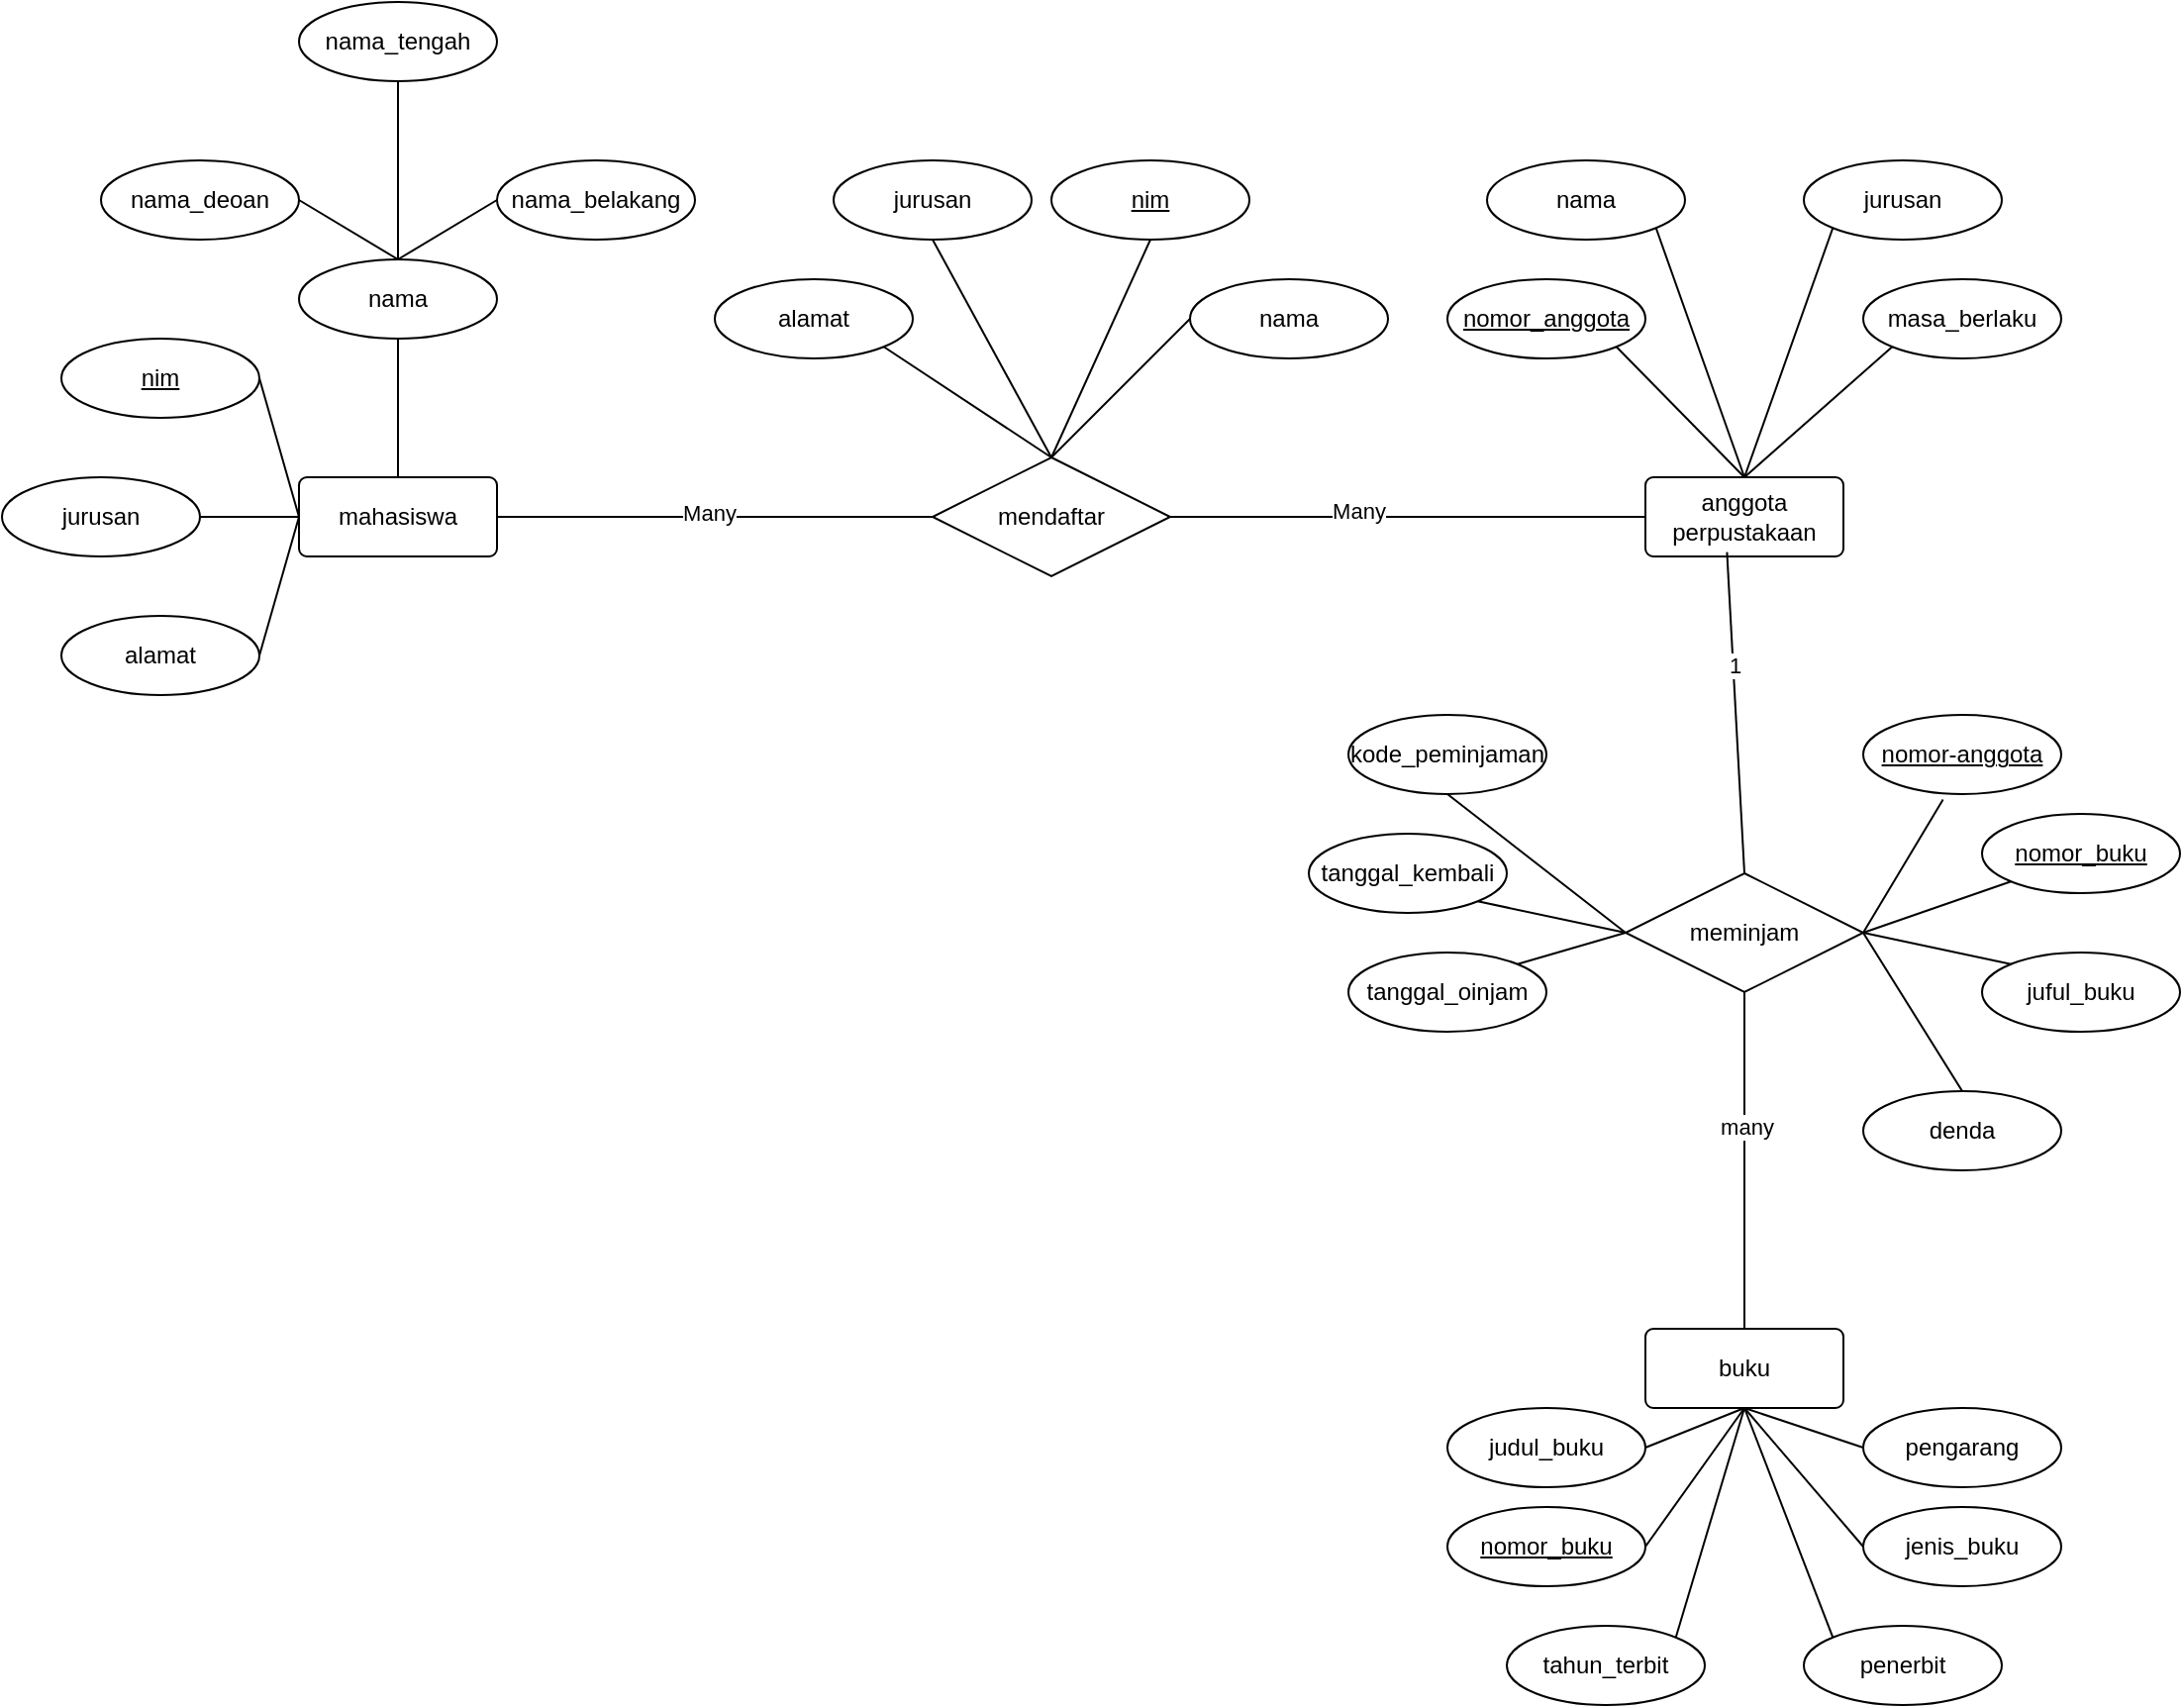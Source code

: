 <mxfile version="24.7.6">
  <diagram name="Page-1" id="BMKt2DSw_tzXIEqb5lfY">
    <mxGraphModel dx="1372" dy="870" grid="1" gridSize="10" guides="1" tooltips="1" connect="1" arrows="1" fold="1" page="1" pageScale="1" pageWidth="850" pageHeight="1100" math="0" shadow="0">
      <root>
        <mxCell id="0" />
        <mxCell id="1" parent="0" />
        <mxCell id="o8pWbp1y2R4JztXkU03Z-17" value="nama_tengah" style="ellipse;whiteSpace=wrap;html=1;align=center;" vertex="1" parent="1">
          <mxGeometry x="170" y="120" width="100" height="40" as="geometry" />
        </mxCell>
        <mxCell id="o8pWbp1y2R4JztXkU03Z-18" value="nama_deoan" style="ellipse;whiteSpace=wrap;html=1;align=center;" vertex="1" parent="1">
          <mxGeometry x="70" y="200" width="100" height="40" as="geometry" />
        </mxCell>
        <mxCell id="o8pWbp1y2R4JztXkU03Z-19" value="nama_belakang" style="ellipse;whiteSpace=wrap;html=1;align=center;" vertex="1" parent="1">
          <mxGeometry x="270" y="200" width="100" height="40" as="geometry" />
        </mxCell>
        <mxCell id="o8pWbp1y2R4JztXkU03Z-20" value="nama" style="ellipse;whiteSpace=wrap;html=1;align=center;" vertex="1" parent="1">
          <mxGeometry x="170" y="250" width="100" height="40" as="geometry" />
        </mxCell>
        <mxCell id="o8pWbp1y2R4JztXkU03Z-21" value="mahasiswa" style="rounded=1;arcSize=10;whiteSpace=wrap;html=1;align=center;" vertex="1" parent="1">
          <mxGeometry x="170" y="360" width="100" height="40" as="geometry" />
        </mxCell>
        <mxCell id="o8pWbp1y2R4JztXkU03Z-22" value="nim" style="ellipse;whiteSpace=wrap;html=1;align=center;fontStyle=4;" vertex="1" parent="1">
          <mxGeometry x="50" y="290" width="100" height="40" as="geometry" />
        </mxCell>
        <mxCell id="o8pWbp1y2R4JztXkU03Z-23" value="jurusan" style="ellipse;whiteSpace=wrap;html=1;align=center;" vertex="1" parent="1">
          <mxGeometry x="20" y="360" width="100" height="40" as="geometry" />
        </mxCell>
        <mxCell id="o8pWbp1y2R4JztXkU03Z-24" value="alamat" style="ellipse;whiteSpace=wrap;html=1;align=center;" vertex="1" parent="1">
          <mxGeometry x="50" y="430" width="100" height="40" as="geometry" />
        </mxCell>
        <mxCell id="o8pWbp1y2R4JztXkU03Z-26" value="" style="endArrow=none;html=1;rounded=0;entryX=0.5;entryY=1;entryDx=0;entryDy=0;exitX=0.5;exitY=0;exitDx=0;exitDy=0;" edge="1" parent="1" source="o8pWbp1y2R4JztXkU03Z-20" target="o8pWbp1y2R4JztXkU03Z-17">
          <mxGeometry relative="1" as="geometry">
            <mxPoint x="110" y="340" as="sourcePoint" />
            <mxPoint x="270" y="340" as="targetPoint" />
          </mxGeometry>
        </mxCell>
        <mxCell id="o8pWbp1y2R4JztXkU03Z-28" value="" style="endArrow=none;html=1;rounded=0;exitX=0.5;exitY=0;exitDx=0;exitDy=0;entryX=0;entryY=0.5;entryDx=0;entryDy=0;" edge="1" parent="1" source="o8pWbp1y2R4JztXkU03Z-20" target="o8pWbp1y2R4JztXkU03Z-19">
          <mxGeometry relative="1" as="geometry">
            <mxPoint x="280" y="170" as="sourcePoint" />
            <mxPoint x="440" y="170" as="targetPoint" />
          </mxGeometry>
        </mxCell>
        <mxCell id="o8pWbp1y2R4JztXkU03Z-29" value="" style="endArrow=none;html=1;rounded=0;entryX=0.5;entryY=0;entryDx=0;entryDy=0;exitX=1;exitY=0.5;exitDx=0;exitDy=0;" edge="1" parent="1" source="o8pWbp1y2R4JztXkU03Z-18" target="o8pWbp1y2R4JztXkU03Z-20">
          <mxGeometry relative="1" as="geometry">
            <mxPoint y="140" as="sourcePoint" />
            <mxPoint x="160" y="140" as="targetPoint" />
          </mxGeometry>
        </mxCell>
        <mxCell id="o8pWbp1y2R4JztXkU03Z-30" value="" style="endArrow=none;html=1;rounded=0;entryX=0;entryY=0.5;entryDx=0;entryDy=0;exitX=1;exitY=0.5;exitDx=0;exitDy=0;" edge="1" parent="1" source="o8pWbp1y2R4JztXkU03Z-22" target="o8pWbp1y2R4JztXkU03Z-21">
          <mxGeometry relative="1" as="geometry">
            <mxPoint x="150" y="330" as="sourcePoint" />
            <mxPoint x="310" y="330" as="targetPoint" />
          </mxGeometry>
        </mxCell>
        <mxCell id="o8pWbp1y2R4JztXkU03Z-31" value="" style="endArrow=none;html=1;rounded=0;exitX=0;exitY=0.5;exitDx=0;exitDy=0;entryX=1;entryY=0.5;entryDx=0;entryDy=0;" edge="1" parent="1" source="o8pWbp1y2R4JztXkU03Z-21" target="o8pWbp1y2R4JztXkU03Z-23">
          <mxGeometry relative="1" as="geometry">
            <mxPoint x="220" y="450" as="sourcePoint" />
            <mxPoint x="380" y="450" as="targetPoint" />
          </mxGeometry>
        </mxCell>
        <mxCell id="o8pWbp1y2R4JztXkU03Z-32" value="" style="endArrow=none;html=1;rounded=0;exitX=0;exitY=0.5;exitDx=0;exitDy=0;entryX=1;entryY=0.5;entryDx=0;entryDy=0;" edge="1" parent="1" source="o8pWbp1y2R4JztXkU03Z-21" target="o8pWbp1y2R4JztXkU03Z-24">
          <mxGeometry relative="1" as="geometry">
            <mxPoint x="250" y="440" as="sourcePoint" />
            <mxPoint x="410" y="440" as="targetPoint" />
          </mxGeometry>
        </mxCell>
        <mxCell id="o8pWbp1y2R4JztXkU03Z-33" value="" style="endArrow=none;html=1;rounded=0;exitX=0.5;exitY=1;exitDx=0;exitDy=0;entryX=0.5;entryY=0;entryDx=0;entryDy=0;" edge="1" parent="1" source="o8pWbp1y2R4JztXkU03Z-20" target="o8pWbp1y2R4JztXkU03Z-21">
          <mxGeometry relative="1" as="geometry">
            <mxPoint x="200" y="310" as="sourcePoint" />
            <mxPoint x="360" y="310" as="targetPoint" />
          </mxGeometry>
        </mxCell>
        <mxCell id="o8pWbp1y2R4JztXkU03Z-34" value="mendaftar" style="shape=rhombus;perimeter=rhombusPerimeter;whiteSpace=wrap;html=1;align=center;" vertex="1" parent="1">
          <mxGeometry x="490" y="350" width="120" height="60" as="geometry" />
        </mxCell>
        <mxCell id="o8pWbp1y2R4JztXkU03Z-35" value="alamat" style="ellipse;whiteSpace=wrap;html=1;align=center;" vertex="1" parent="1">
          <mxGeometry x="380" y="260" width="100" height="40" as="geometry" />
        </mxCell>
        <mxCell id="o8pWbp1y2R4JztXkU03Z-36" value="" style="endArrow=none;html=1;rounded=0;exitX=1;exitY=1;exitDx=0;exitDy=0;entryX=0.5;entryY=0;entryDx=0;entryDy=0;" edge="1" parent="1" source="o8pWbp1y2R4JztXkU03Z-35" target="o8pWbp1y2R4JztXkU03Z-34">
          <mxGeometry relative="1" as="geometry">
            <mxPoint x="600" y="310" as="sourcePoint" />
            <mxPoint x="760" y="310" as="targetPoint" />
          </mxGeometry>
        </mxCell>
        <mxCell id="o8pWbp1y2R4JztXkU03Z-37" value="jurusan" style="ellipse;whiteSpace=wrap;html=1;align=center;" vertex="1" parent="1">
          <mxGeometry x="440" y="200" width="100" height="40" as="geometry" />
        </mxCell>
        <mxCell id="o8pWbp1y2R4JztXkU03Z-38" value="" style="endArrow=none;html=1;rounded=0;entryX=0.5;entryY=0;entryDx=0;entryDy=0;exitX=0.5;exitY=1;exitDx=0;exitDy=0;" edge="1" parent="1" source="o8pWbp1y2R4JztXkU03Z-37" target="o8pWbp1y2R4JztXkU03Z-34">
          <mxGeometry relative="1" as="geometry">
            <mxPoint x="570" y="300" as="sourcePoint" />
            <mxPoint x="730" y="300" as="targetPoint" />
          </mxGeometry>
        </mxCell>
        <mxCell id="o8pWbp1y2R4JztXkU03Z-39" value="nim" style="ellipse;whiteSpace=wrap;html=1;align=center;fontStyle=4;" vertex="1" parent="1">
          <mxGeometry x="550" y="200" width="100" height="40" as="geometry" />
        </mxCell>
        <mxCell id="o8pWbp1y2R4JztXkU03Z-40" value="" style="endArrow=none;html=1;rounded=0;entryX=0.5;entryY=1;entryDx=0;entryDy=0;exitX=0.5;exitY=0;exitDx=0;exitDy=0;" edge="1" parent="1" source="o8pWbp1y2R4JztXkU03Z-34" target="o8pWbp1y2R4JztXkU03Z-39">
          <mxGeometry relative="1" as="geometry">
            <mxPoint x="570" y="280" as="sourcePoint" />
            <mxPoint x="730" y="280" as="targetPoint" />
          </mxGeometry>
        </mxCell>
        <mxCell id="o8pWbp1y2R4JztXkU03Z-41" value="nama" style="ellipse;whiteSpace=wrap;html=1;align=center;" vertex="1" parent="1">
          <mxGeometry x="620" y="260" width="100" height="40" as="geometry" />
        </mxCell>
        <mxCell id="o8pWbp1y2R4JztXkU03Z-42" value="" style="endArrow=none;html=1;rounded=0;exitX=0.5;exitY=0;exitDx=0;exitDy=0;entryX=0;entryY=0.5;entryDx=0;entryDy=0;" edge="1" parent="1" source="o8pWbp1y2R4JztXkU03Z-34" target="o8pWbp1y2R4JztXkU03Z-41">
          <mxGeometry relative="1" as="geometry">
            <mxPoint x="670" y="370" as="sourcePoint" />
            <mxPoint x="830" y="370" as="targetPoint" />
          </mxGeometry>
        </mxCell>
        <mxCell id="o8pWbp1y2R4JztXkU03Z-43" value="" style="endArrow=none;html=1;rounded=0;exitX=1;exitY=0.5;exitDx=0;exitDy=0;entryX=0;entryY=0.5;entryDx=0;entryDy=0;" edge="1" parent="1" source="o8pWbp1y2R4JztXkU03Z-21" target="o8pWbp1y2R4JztXkU03Z-34">
          <mxGeometry relative="1" as="geometry">
            <mxPoint x="290" y="380" as="sourcePoint" />
            <mxPoint x="450" y="380" as="targetPoint" />
          </mxGeometry>
        </mxCell>
        <mxCell id="o8pWbp1y2R4JztXkU03Z-86" value="Many" style="edgeLabel;html=1;align=center;verticalAlign=middle;resizable=0;points=[];" vertex="1" connectable="0" parent="o8pWbp1y2R4JztXkU03Z-43">
          <mxGeometry x="-0.021" y="2" relative="1" as="geometry">
            <mxPoint x="-1" as="offset" />
          </mxGeometry>
        </mxCell>
        <mxCell id="o8pWbp1y2R4JztXkU03Z-44" value="anggota&lt;div&gt;perpustakaan&lt;/div&gt;" style="rounded=1;arcSize=10;whiteSpace=wrap;html=1;align=center;" vertex="1" parent="1">
          <mxGeometry x="850" y="360" width="100" height="40" as="geometry" />
        </mxCell>
        <mxCell id="o8pWbp1y2R4JztXkU03Z-45" value="nomor_anggota" style="ellipse;whiteSpace=wrap;html=1;align=center;fontStyle=4;" vertex="1" parent="1">
          <mxGeometry x="750" y="260" width="100" height="40" as="geometry" />
        </mxCell>
        <mxCell id="o8pWbp1y2R4JztXkU03Z-46" value="" style="endArrow=none;html=1;rounded=0;entryX=1;entryY=1;entryDx=0;entryDy=0;exitX=0.5;exitY=0;exitDx=0;exitDy=0;" edge="1" parent="1" source="o8pWbp1y2R4JztXkU03Z-44" target="o8pWbp1y2R4JztXkU03Z-45">
          <mxGeometry relative="1" as="geometry">
            <mxPoint x="620" y="370" as="sourcePoint" />
            <mxPoint x="780" y="370" as="targetPoint" />
          </mxGeometry>
        </mxCell>
        <mxCell id="o8pWbp1y2R4JztXkU03Z-47" value="nama" style="ellipse;whiteSpace=wrap;html=1;align=center;" vertex="1" parent="1">
          <mxGeometry x="770" y="200" width="100" height="40" as="geometry" />
        </mxCell>
        <mxCell id="o8pWbp1y2R4JztXkU03Z-48" value="" style="endArrow=none;html=1;rounded=0;exitX=1;exitY=1;exitDx=0;exitDy=0;entryX=0.5;entryY=0;entryDx=0;entryDy=0;" edge="1" parent="1" source="o8pWbp1y2R4JztXkU03Z-47" target="o8pWbp1y2R4JztXkU03Z-44">
          <mxGeometry relative="1" as="geometry">
            <mxPoint x="920" y="290" as="sourcePoint" />
            <mxPoint x="1080" y="290" as="targetPoint" />
          </mxGeometry>
        </mxCell>
        <mxCell id="o8pWbp1y2R4JztXkU03Z-49" value="jurusan" style="ellipse;whiteSpace=wrap;html=1;align=center;" vertex="1" parent="1">
          <mxGeometry x="930" y="200" width="100" height="40" as="geometry" />
        </mxCell>
        <mxCell id="o8pWbp1y2R4JztXkU03Z-50" value="" style="endArrow=none;html=1;rounded=0;entryX=0;entryY=1;entryDx=0;entryDy=0;exitX=0.5;exitY=0;exitDx=0;exitDy=0;" edge="1" parent="1" source="o8pWbp1y2R4JztXkU03Z-44" target="o8pWbp1y2R4JztXkU03Z-49">
          <mxGeometry relative="1" as="geometry">
            <mxPoint x="910" y="300" as="sourcePoint" />
            <mxPoint x="1070" y="300" as="targetPoint" />
          </mxGeometry>
        </mxCell>
        <mxCell id="o8pWbp1y2R4JztXkU03Z-51" value="masa_berlaku" style="ellipse;whiteSpace=wrap;html=1;align=center;" vertex="1" parent="1">
          <mxGeometry x="960" y="260" width="100" height="40" as="geometry" />
        </mxCell>
        <mxCell id="o8pWbp1y2R4JztXkU03Z-52" value="" style="endArrow=none;html=1;rounded=0;entryX=0;entryY=1;entryDx=0;entryDy=0;exitX=0.5;exitY=0;exitDx=0;exitDy=0;" edge="1" parent="1" source="o8pWbp1y2R4JztXkU03Z-44" target="o8pWbp1y2R4JztXkU03Z-51">
          <mxGeometry relative="1" as="geometry">
            <mxPoint x="950" y="350" as="sourcePoint" />
            <mxPoint x="1110" y="350" as="targetPoint" />
          </mxGeometry>
        </mxCell>
        <mxCell id="o8pWbp1y2R4JztXkU03Z-53" value="" style="endArrow=none;html=1;rounded=0;exitX=1;exitY=0.5;exitDx=0;exitDy=0;entryX=0;entryY=0.5;entryDx=0;entryDy=0;" edge="1" parent="1" source="o8pWbp1y2R4JztXkU03Z-34" target="o8pWbp1y2R4JztXkU03Z-44">
          <mxGeometry relative="1" as="geometry">
            <mxPoint x="630" y="390" as="sourcePoint" />
            <mxPoint x="820" y="380" as="targetPoint" />
          </mxGeometry>
        </mxCell>
        <mxCell id="o8pWbp1y2R4JztXkU03Z-87" value="Many" style="edgeLabel;html=1;align=center;verticalAlign=middle;resizable=0;points=[];" vertex="1" connectable="0" parent="o8pWbp1y2R4JztXkU03Z-53">
          <mxGeometry x="-0.2" y="3" relative="1" as="geometry">
            <mxPoint x="-1" as="offset" />
          </mxGeometry>
        </mxCell>
        <mxCell id="o8pWbp1y2R4JztXkU03Z-54" value="meminjam" style="shape=rhombus;perimeter=rhombusPerimeter;whiteSpace=wrap;html=1;align=center;" vertex="1" parent="1">
          <mxGeometry x="840" y="560" width="120" height="60" as="geometry" />
        </mxCell>
        <mxCell id="o8pWbp1y2R4JztXkU03Z-55" value="nomor-anggota" style="ellipse;whiteSpace=wrap;html=1;align=center;fontStyle=4;" vertex="1" parent="1">
          <mxGeometry x="960" y="480" width="100" height="40" as="geometry" />
        </mxCell>
        <mxCell id="o8pWbp1y2R4JztXkU03Z-56" value="nomor_buku" style="ellipse;whiteSpace=wrap;html=1;align=center;fontStyle=4;" vertex="1" parent="1">
          <mxGeometry x="1020" y="530" width="100" height="40" as="geometry" />
        </mxCell>
        <mxCell id="o8pWbp1y2R4JztXkU03Z-57" value="juful_buku" style="ellipse;whiteSpace=wrap;html=1;align=center;" vertex="1" parent="1">
          <mxGeometry x="1020" y="600" width="100" height="40" as="geometry" />
        </mxCell>
        <mxCell id="o8pWbp1y2R4JztXkU03Z-58" value="denda" style="ellipse;whiteSpace=wrap;html=1;align=center;" vertex="1" parent="1">
          <mxGeometry x="960" y="670" width="100" height="40" as="geometry" />
        </mxCell>
        <mxCell id="o8pWbp1y2R4JztXkU03Z-59" value="" style="endArrow=none;html=1;rounded=0;entryX=0.403;entryY=1.07;entryDx=0;entryDy=0;entryPerimeter=0;exitX=1;exitY=0.5;exitDx=0;exitDy=0;" edge="1" parent="1" source="o8pWbp1y2R4JztXkU03Z-54" target="o8pWbp1y2R4JztXkU03Z-55">
          <mxGeometry relative="1" as="geometry">
            <mxPoint x="640" y="549" as="sourcePoint" />
            <mxPoint x="800" y="549" as="targetPoint" />
          </mxGeometry>
        </mxCell>
        <mxCell id="o8pWbp1y2R4JztXkU03Z-60" value="" style="endArrow=none;html=1;rounded=0;entryX=0;entryY=1;entryDx=0;entryDy=0;exitX=1;exitY=0.5;exitDx=0;exitDy=0;" edge="1" parent="1" source="o8pWbp1y2R4JztXkU03Z-54" target="o8pWbp1y2R4JztXkU03Z-56">
          <mxGeometry relative="1" as="geometry">
            <mxPoint x="560" y="610" as="sourcePoint" />
            <mxPoint x="720" y="610" as="targetPoint" />
          </mxGeometry>
        </mxCell>
        <mxCell id="o8pWbp1y2R4JztXkU03Z-61" value="" style="endArrow=none;html=1;rounded=0;entryX=0;entryY=0;entryDx=0;entryDy=0;exitX=1;exitY=0.5;exitDx=0;exitDy=0;" edge="1" parent="1" source="o8pWbp1y2R4JztXkU03Z-54" target="o8pWbp1y2R4JztXkU03Z-57">
          <mxGeometry relative="1" as="geometry">
            <mxPoint x="590" y="660" as="sourcePoint" />
            <mxPoint x="750" y="660" as="targetPoint" />
          </mxGeometry>
        </mxCell>
        <mxCell id="o8pWbp1y2R4JztXkU03Z-62" value="" style="endArrow=none;html=1;rounded=0;exitX=1;exitY=0.5;exitDx=0;exitDy=0;entryX=0.5;entryY=0;entryDx=0;entryDy=0;" edge="1" parent="1" source="o8pWbp1y2R4JztXkU03Z-54" target="o8pWbp1y2R4JztXkU03Z-58">
          <mxGeometry relative="1" as="geometry">
            <mxPoint x="740" y="660" as="sourcePoint" />
            <mxPoint x="900" y="660" as="targetPoint" />
          </mxGeometry>
        </mxCell>
        <mxCell id="o8pWbp1y2R4JztXkU03Z-63" value="kode_peminjaman" style="ellipse;whiteSpace=wrap;html=1;align=center;" vertex="1" parent="1">
          <mxGeometry x="700" y="480" width="100" height="40" as="geometry" />
        </mxCell>
        <mxCell id="o8pWbp1y2R4JztXkU03Z-64" value="" style="endArrow=none;html=1;rounded=0;exitX=0.5;exitY=1;exitDx=0;exitDy=0;entryX=0;entryY=0.5;entryDx=0;entryDy=0;" edge="1" parent="1" source="o8pWbp1y2R4JztXkU03Z-63" target="o8pWbp1y2R4JztXkU03Z-54">
          <mxGeometry relative="1" as="geometry">
            <mxPoint x="770" y="540" as="sourcePoint" />
            <mxPoint x="930" y="540" as="targetPoint" />
          </mxGeometry>
        </mxCell>
        <mxCell id="o8pWbp1y2R4JztXkU03Z-65" value="tanggal_kembali" style="ellipse;whiteSpace=wrap;html=1;align=center;" vertex="1" parent="1">
          <mxGeometry x="680" y="540" width="100" height="40" as="geometry" />
        </mxCell>
        <mxCell id="o8pWbp1y2R4JztXkU03Z-66" value="" style="endArrow=none;html=1;rounded=0;exitX=1;exitY=1;exitDx=0;exitDy=0;entryX=0;entryY=0.5;entryDx=0;entryDy=0;" edge="1" parent="1" source="o8pWbp1y2R4JztXkU03Z-65" target="o8pWbp1y2R4JztXkU03Z-54">
          <mxGeometry relative="1" as="geometry">
            <mxPoint x="640" y="610" as="sourcePoint" />
            <mxPoint x="800" y="610" as="targetPoint" />
          </mxGeometry>
        </mxCell>
        <mxCell id="o8pWbp1y2R4JztXkU03Z-67" value="tanggal_oinjam" style="ellipse;whiteSpace=wrap;html=1;align=center;" vertex="1" parent="1">
          <mxGeometry x="700" y="600" width="100" height="40" as="geometry" />
        </mxCell>
        <mxCell id="o8pWbp1y2R4JztXkU03Z-68" value="" style="endArrow=none;html=1;rounded=0;exitX=1;exitY=0;exitDx=0;exitDy=0;entryX=0;entryY=0.5;entryDx=0;entryDy=0;" edge="1" parent="1" source="o8pWbp1y2R4JztXkU03Z-67" target="o8pWbp1y2R4JztXkU03Z-54">
          <mxGeometry relative="1" as="geometry">
            <mxPoint x="720" y="720" as="sourcePoint" />
            <mxPoint x="830" y="600" as="targetPoint" />
          </mxGeometry>
        </mxCell>
        <mxCell id="o8pWbp1y2R4JztXkU03Z-69" value="" style="endArrow=none;html=1;rounded=0;exitX=0.412;exitY=0.945;exitDx=0;exitDy=0;exitPerimeter=0;entryX=0.5;entryY=0;entryDx=0;entryDy=0;" edge="1" parent="1" source="o8pWbp1y2R4JztXkU03Z-44" target="o8pWbp1y2R4JztXkU03Z-54">
          <mxGeometry relative="1" as="geometry">
            <mxPoint x="520" y="700" as="sourcePoint" />
            <mxPoint x="680" y="700" as="targetPoint" />
          </mxGeometry>
        </mxCell>
        <mxCell id="o8pWbp1y2R4JztXkU03Z-88" value="1" style="edgeLabel;html=1;align=center;verticalAlign=middle;resizable=0;points=[];" vertex="1" connectable="0" parent="o8pWbp1y2R4JztXkU03Z-69">
          <mxGeometry x="-0.296" relative="1" as="geometry">
            <mxPoint as="offset" />
          </mxGeometry>
        </mxCell>
        <mxCell id="o8pWbp1y2R4JztXkU03Z-70" value="buku" style="rounded=1;arcSize=10;whiteSpace=wrap;html=1;align=center;" vertex="1" parent="1">
          <mxGeometry x="850" y="790" width="100" height="40" as="geometry" />
        </mxCell>
        <mxCell id="o8pWbp1y2R4JztXkU03Z-71" value="judul_buku" style="ellipse;whiteSpace=wrap;html=1;align=center;" vertex="1" parent="1">
          <mxGeometry x="750" y="830" width="100" height="40" as="geometry" />
        </mxCell>
        <mxCell id="o8pWbp1y2R4JztXkU03Z-72" value="pengarang" style="ellipse;whiteSpace=wrap;html=1;align=center;" vertex="1" parent="1">
          <mxGeometry x="960" y="830" width="100" height="40" as="geometry" />
        </mxCell>
        <mxCell id="o8pWbp1y2R4JztXkU03Z-73" value="nomor_buku" style="ellipse;whiteSpace=wrap;html=1;align=center;fontStyle=4;" vertex="1" parent="1">
          <mxGeometry x="750" y="880" width="100" height="40" as="geometry" />
        </mxCell>
        <mxCell id="o8pWbp1y2R4JztXkU03Z-74" value="tahun_terbit" style="ellipse;whiteSpace=wrap;html=1;align=center;" vertex="1" parent="1">
          <mxGeometry x="780" y="940" width="100" height="40" as="geometry" />
        </mxCell>
        <mxCell id="o8pWbp1y2R4JztXkU03Z-75" value="penerbit" style="ellipse;whiteSpace=wrap;html=1;align=center;" vertex="1" parent="1">
          <mxGeometry x="930" y="940" width="100" height="40" as="geometry" />
        </mxCell>
        <mxCell id="o8pWbp1y2R4JztXkU03Z-76" value="jenis_buku" style="ellipse;whiteSpace=wrap;html=1;align=center;" vertex="1" parent="1">
          <mxGeometry x="960" y="880" width="100" height="40" as="geometry" />
        </mxCell>
        <mxCell id="o8pWbp1y2R4JztXkU03Z-79" value="" style="endArrow=none;html=1;rounded=0;entryX=0.5;entryY=1;entryDx=0;entryDy=0;exitX=1;exitY=0.5;exitDx=0;exitDy=0;" edge="1" parent="1" source="o8pWbp1y2R4JztXkU03Z-71" target="o8pWbp1y2R4JztXkU03Z-70">
          <mxGeometry relative="1" as="geometry">
            <mxPoint x="400" y="780" as="sourcePoint" />
            <mxPoint x="560" y="780" as="targetPoint" />
          </mxGeometry>
        </mxCell>
        <mxCell id="o8pWbp1y2R4JztXkU03Z-80" value="" style="endArrow=none;html=1;rounded=0;exitX=0.5;exitY=1;exitDx=0;exitDy=0;entryX=1;entryY=0.5;entryDx=0;entryDy=0;" edge="1" parent="1" source="o8pWbp1y2R4JztXkU03Z-70" target="o8pWbp1y2R4JztXkU03Z-73">
          <mxGeometry relative="1" as="geometry">
            <mxPoint x="850" y="870" as="sourcePoint" />
            <mxPoint x="1010" y="870" as="targetPoint" />
          </mxGeometry>
        </mxCell>
        <mxCell id="o8pWbp1y2R4JztXkU03Z-81" value="" style="endArrow=none;html=1;rounded=0;exitX=0.5;exitY=1;exitDx=0;exitDy=0;entryX=1;entryY=0;entryDx=0;entryDy=0;" edge="1" parent="1" source="o8pWbp1y2R4JztXkU03Z-70" target="o8pWbp1y2R4JztXkU03Z-74">
          <mxGeometry relative="1" as="geometry">
            <mxPoint x="560" y="900" as="sourcePoint" />
            <mxPoint x="720" y="900" as="targetPoint" />
          </mxGeometry>
        </mxCell>
        <mxCell id="o8pWbp1y2R4JztXkU03Z-82" value="" style="endArrow=none;html=1;rounded=0;exitX=0.5;exitY=1;exitDx=0;exitDy=0;entryX=0;entryY=0.5;entryDx=0;entryDy=0;" edge="1" parent="1" source="o8pWbp1y2R4JztXkU03Z-70" target="o8pWbp1y2R4JztXkU03Z-72">
          <mxGeometry relative="1" as="geometry">
            <mxPoint x="1040" y="820" as="sourcePoint" />
            <mxPoint x="1200" y="820" as="targetPoint" />
          </mxGeometry>
        </mxCell>
        <mxCell id="o8pWbp1y2R4JztXkU03Z-83" value="" style="endArrow=none;html=1;rounded=0;exitX=0.5;exitY=1;exitDx=0;exitDy=0;entryX=0;entryY=0.5;entryDx=0;entryDy=0;" edge="1" parent="1" source="o8pWbp1y2R4JztXkU03Z-70" target="o8pWbp1y2R4JztXkU03Z-76">
          <mxGeometry relative="1" as="geometry">
            <mxPoint x="970" y="849.41" as="sourcePoint" />
            <mxPoint x="1130" y="849.41" as="targetPoint" />
          </mxGeometry>
        </mxCell>
        <mxCell id="o8pWbp1y2R4JztXkU03Z-84" value="" style="endArrow=none;html=1;rounded=0;exitX=0.5;exitY=1;exitDx=0;exitDy=0;entryX=0;entryY=0;entryDx=0;entryDy=0;" edge="1" parent="1" source="o8pWbp1y2R4JztXkU03Z-70" target="o8pWbp1y2R4JztXkU03Z-75">
          <mxGeometry relative="1" as="geometry">
            <mxPoint x="900" y="870" as="sourcePoint" />
            <mxPoint x="1060" y="870" as="targetPoint" />
          </mxGeometry>
        </mxCell>
        <mxCell id="o8pWbp1y2R4JztXkU03Z-85" value="" style="endArrow=none;html=1;rounded=0;entryX=0.5;entryY=1;entryDx=0;entryDy=0;exitX=0.5;exitY=0;exitDx=0;exitDy=0;" edge="1" parent="1" source="o8pWbp1y2R4JztXkU03Z-70" target="o8pWbp1y2R4JztXkU03Z-54">
          <mxGeometry relative="1" as="geometry">
            <mxPoint x="590" y="730" as="sourcePoint" />
            <mxPoint x="750" y="730" as="targetPoint" />
          </mxGeometry>
        </mxCell>
        <mxCell id="o8pWbp1y2R4JztXkU03Z-89" value="many" style="edgeLabel;html=1;align=center;verticalAlign=middle;resizable=0;points=[];" vertex="1" connectable="0" parent="o8pWbp1y2R4JztXkU03Z-85">
          <mxGeometry x="0.198" y="-1" relative="1" as="geometry">
            <mxPoint as="offset" />
          </mxGeometry>
        </mxCell>
      </root>
    </mxGraphModel>
  </diagram>
</mxfile>
